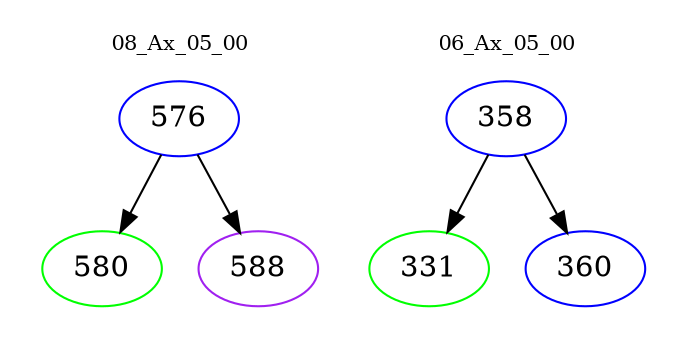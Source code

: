 digraph{
subgraph cluster_0 {
color = white
label = "08_Ax_05_00";
fontsize=10;
T0_576 [label="576", color="blue"]
T0_576 -> T0_580 [color="black"]
T0_580 [label="580", color="green"]
T0_576 -> T0_588 [color="black"]
T0_588 [label="588", color="purple"]
}
subgraph cluster_1 {
color = white
label = "06_Ax_05_00";
fontsize=10;
T1_358 [label="358", color="blue"]
T1_358 -> T1_331 [color="black"]
T1_331 [label="331", color="green"]
T1_358 -> T1_360 [color="black"]
T1_360 [label="360", color="blue"]
}
}
